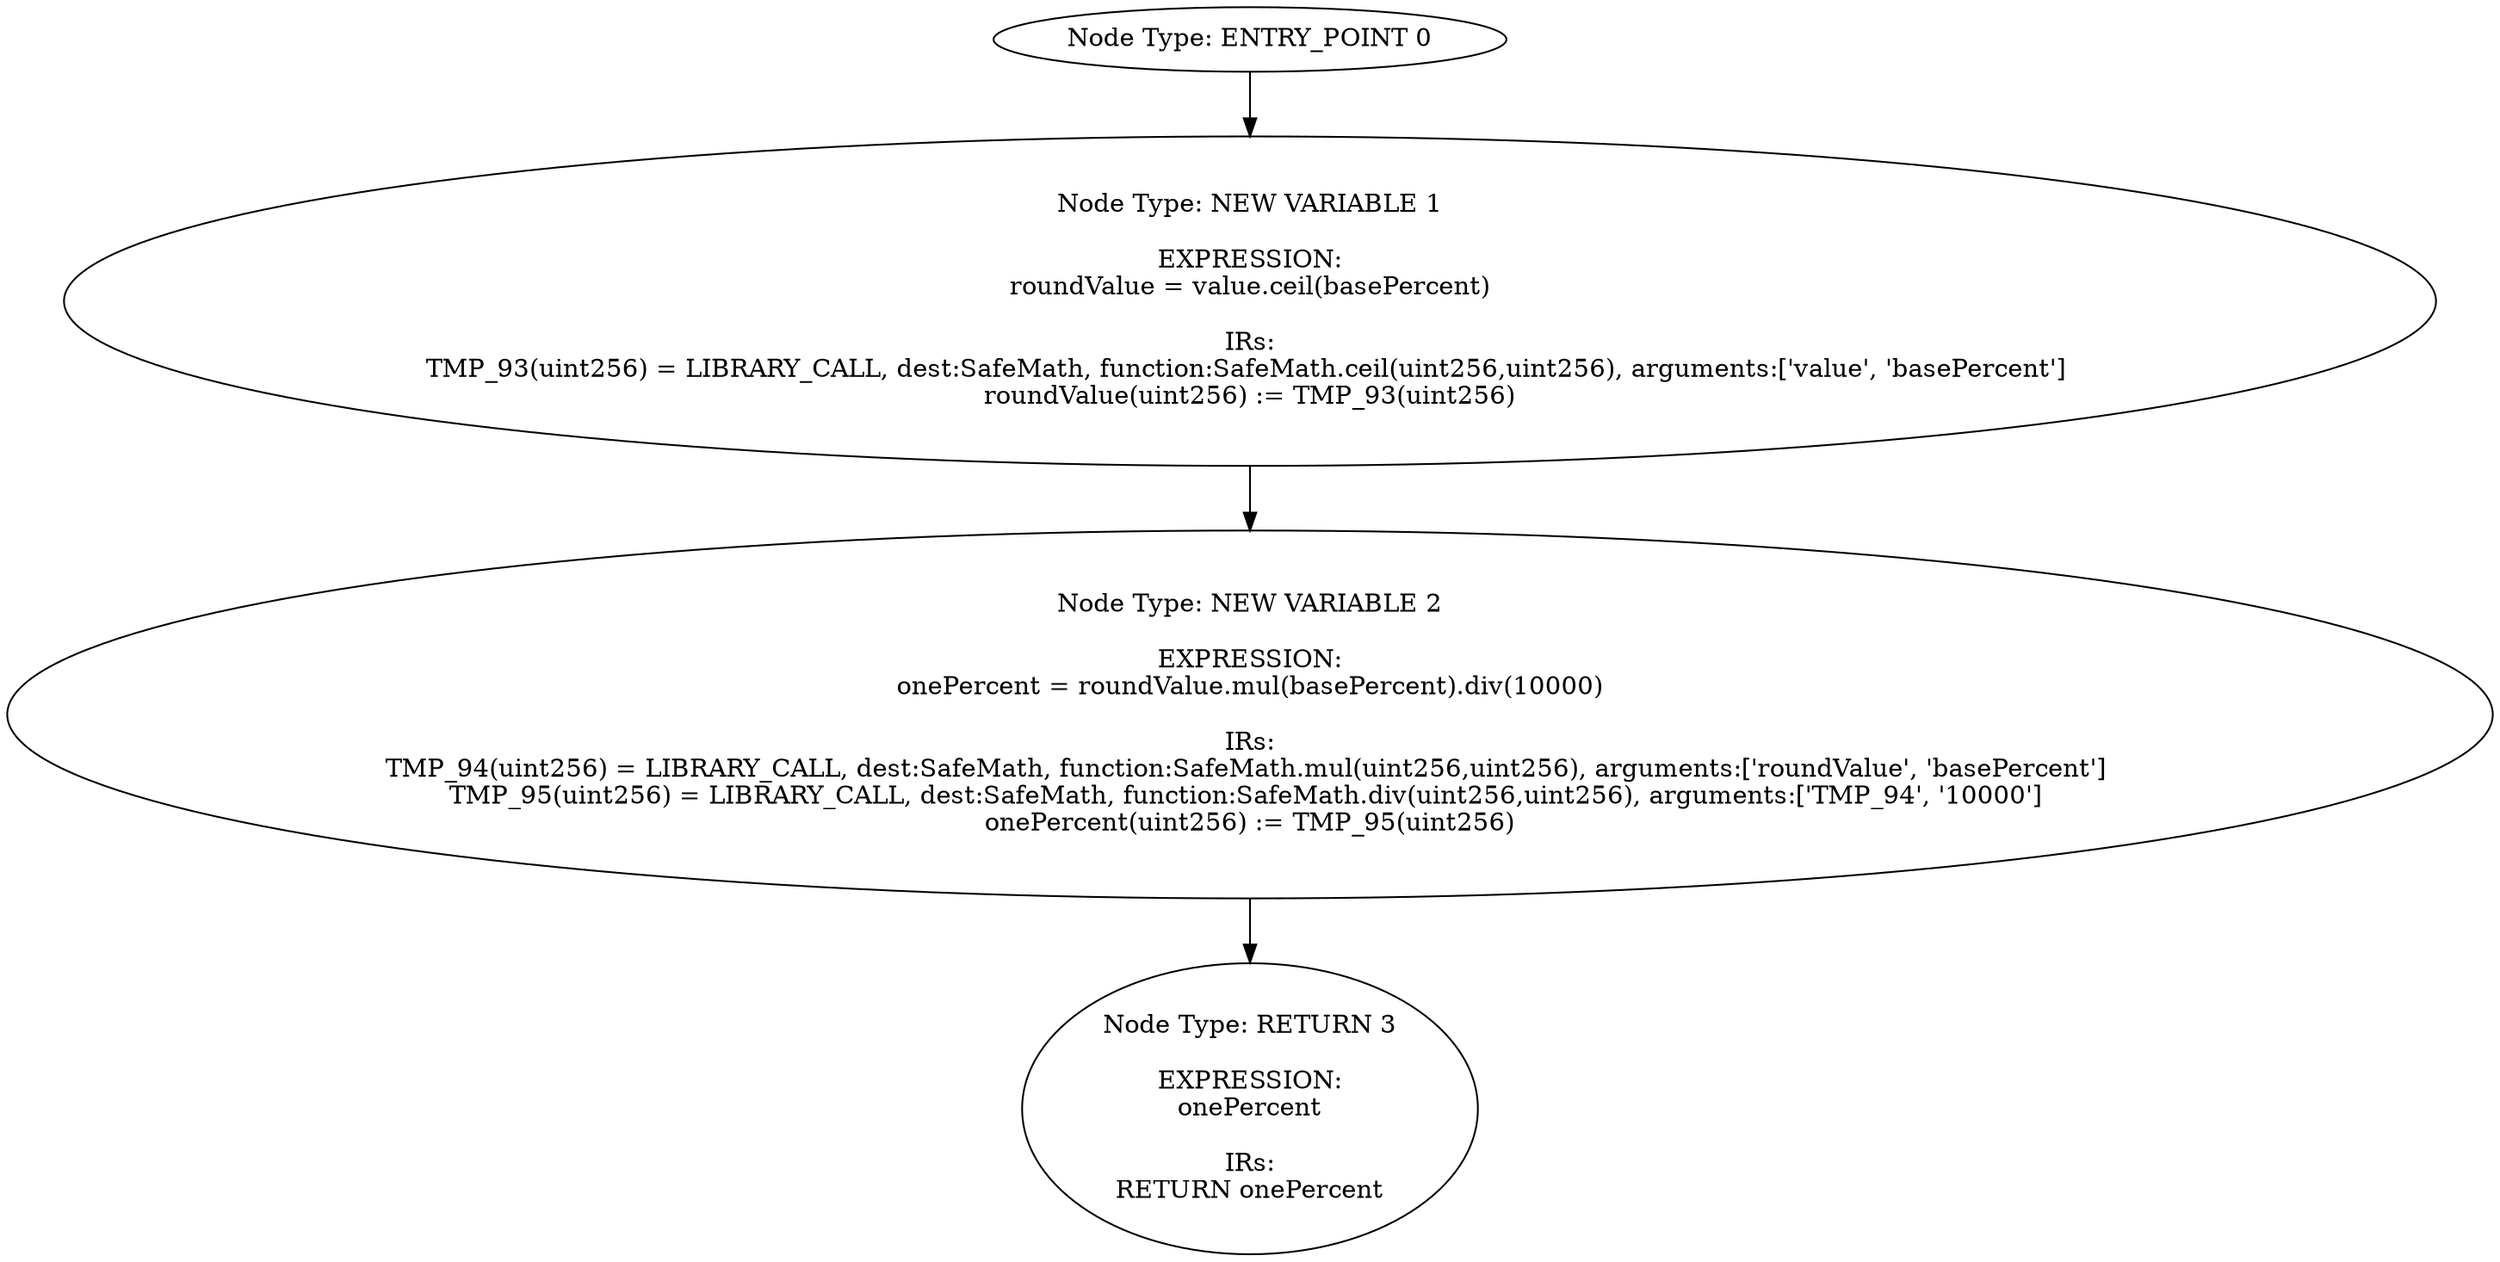 digraph{
0[label="Node Type: ENTRY_POINT 0
"];
0->1;
1[label="Node Type: NEW VARIABLE 1

EXPRESSION:
roundValue = value.ceil(basePercent)

IRs:
TMP_93(uint256) = LIBRARY_CALL, dest:SafeMath, function:SafeMath.ceil(uint256,uint256), arguments:['value', 'basePercent'] 
roundValue(uint256) := TMP_93(uint256)"];
1->2;
2[label="Node Type: NEW VARIABLE 2

EXPRESSION:
onePercent = roundValue.mul(basePercent).div(10000)

IRs:
TMP_94(uint256) = LIBRARY_CALL, dest:SafeMath, function:SafeMath.mul(uint256,uint256), arguments:['roundValue', 'basePercent'] 
TMP_95(uint256) = LIBRARY_CALL, dest:SafeMath, function:SafeMath.div(uint256,uint256), arguments:['TMP_94', '10000'] 
onePercent(uint256) := TMP_95(uint256)"];
2->3;
3[label="Node Type: RETURN 3

EXPRESSION:
onePercent

IRs:
RETURN onePercent"];
}
